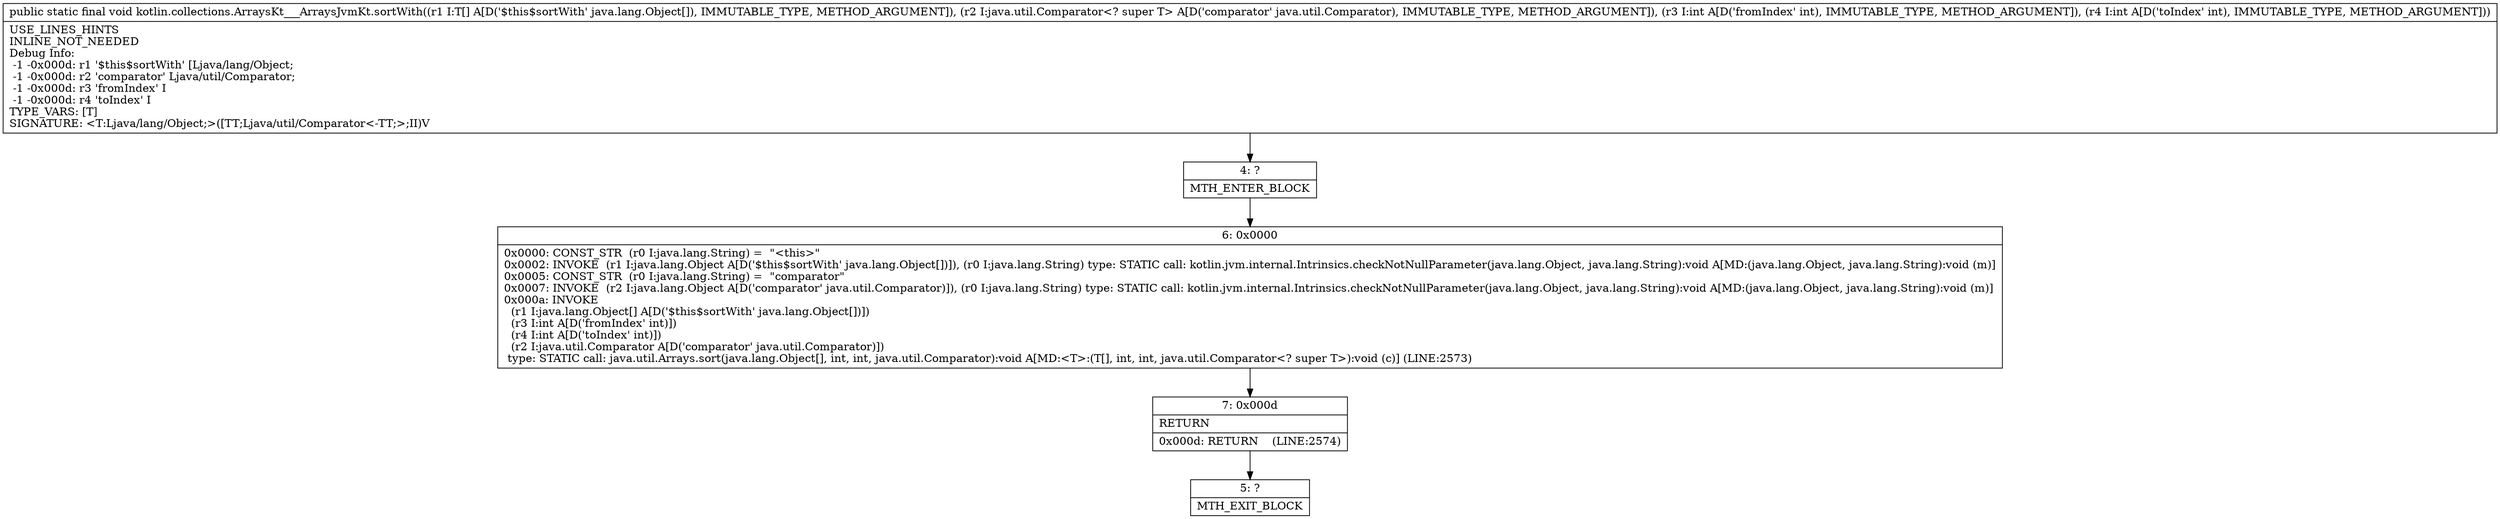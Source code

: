 digraph "CFG forkotlin.collections.ArraysKt___ArraysJvmKt.sortWith([Ljava\/lang\/Object;Ljava\/util\/Comparator;II)V" {
Node_4 [shape=record,label="{4\:\ ?|MTH_ENTER_BLOCK\l}"];
Node_6 [shape=record,label="{6\:\ 0x0000|0x0000: CONST_STR  (r0 I:java.lang.String) =  \"\<this\>\" \l0x0002: INVOKE  (r1 I:java.lang.Object A[D('$this$sortWith' java.lang.Object[])]), (r0 I:java.lang.String) type: STATIC call: kotlin.jvm.internal.Intrinsics.checkNotNullParameter(java.lang.Object, java.lang.String):void A[MD:(java.lang.Object, java.lang.String):void (m)]\l0x0005: CONST_STR  (r0 I:java.lang.String) =  \"comparator\" \l0x0007: INVOKE  (r2 I:java.lang.Object A[D('comparator' java.util.Comparator)]), (r0 I:java.lang.String) type: STATIC call: kotlin.jvm.internal.Intrinsics.checkNotNullParameter(java.lang.Object, java.lang.String):void A[MD:(java.lang.Object, java.lang.String):void (m)]\l0x000a: INVOKE  \l  (r1 I:java.lang.Object[] A[D('$this$sortWith' java.lang.Object[])])\l  (r3 I:int A[D('fromIndex' int)])\l  (r4 I:int A[D('toIndex' int)])\l  (r2 I:java.util.Comparator A[D('comparator' java.util.Comparator)])\l type: STATIC call: java.util.Arrays.sort(java.lang.Object[], int, int, java.util.Comparator):void A[MD:\<T\>:(T[], int, int, java.util.Comparator\<? super T\>):void (c)] (LINE:2573)\l}"];
Node_7 [shape=record,label="{7\:\ 0x000d|RETURN\l|0x000d: RETURN    (LINE:2574)\l}"];
Node_5 [shape=record,label="{5\:\ ?|MTH_EXIT_BLOCK\l}"];
MethodNode[shape=record,label="{public static final void kotlin.collections.ArraysKt___ArraysJvmKt.sortWith((r1 I:T[] A[D('$this$sortWith' java.lang.Object[]), IMMUTABLE_TYPE, METHOD_ARGUMENT]), (r2 I:java.util.Comparator\<? super T\> A[D('comparator' java.util.Comparator), IMMUTABLE_TYPE, METHOD_ARGUMENT]), (r3 I:int A[D('fromIndex' int), IMMUTABLE_TYPE, METHOD_ARGUMENT]), (r4 I:int A[D('toIndex' int), IMMUTABLE_TYPE, METHOD_ARGUMENT]))  | USE_LINES_HINTS\lINLINE_NOT_NEEDED\lDebug Info:\l  \-1 \-0x000d: r1 '$this$sortWith' [Ljava\/lang\/Object;\l  \-1 \-0x000d: r2 'comparator' Ljava\/util\/Comparator;\l  \-1 \-0x000d: r3 'fromIndex' I\l  \-1 \-0x000d: r4 'toIndex' I\lTYPE_VARS: [T]\lSIGNATURE: \<T:Ljava\/lang\/Object;\>([TT;Ljava\/util\/Comparator\<\-TT;\>;II)V\l}"];
MethodNode -> Node_4;Node_4 -> Node_6;
Node_6 -> Node_7;
Node_7 -> Node_5;
}

